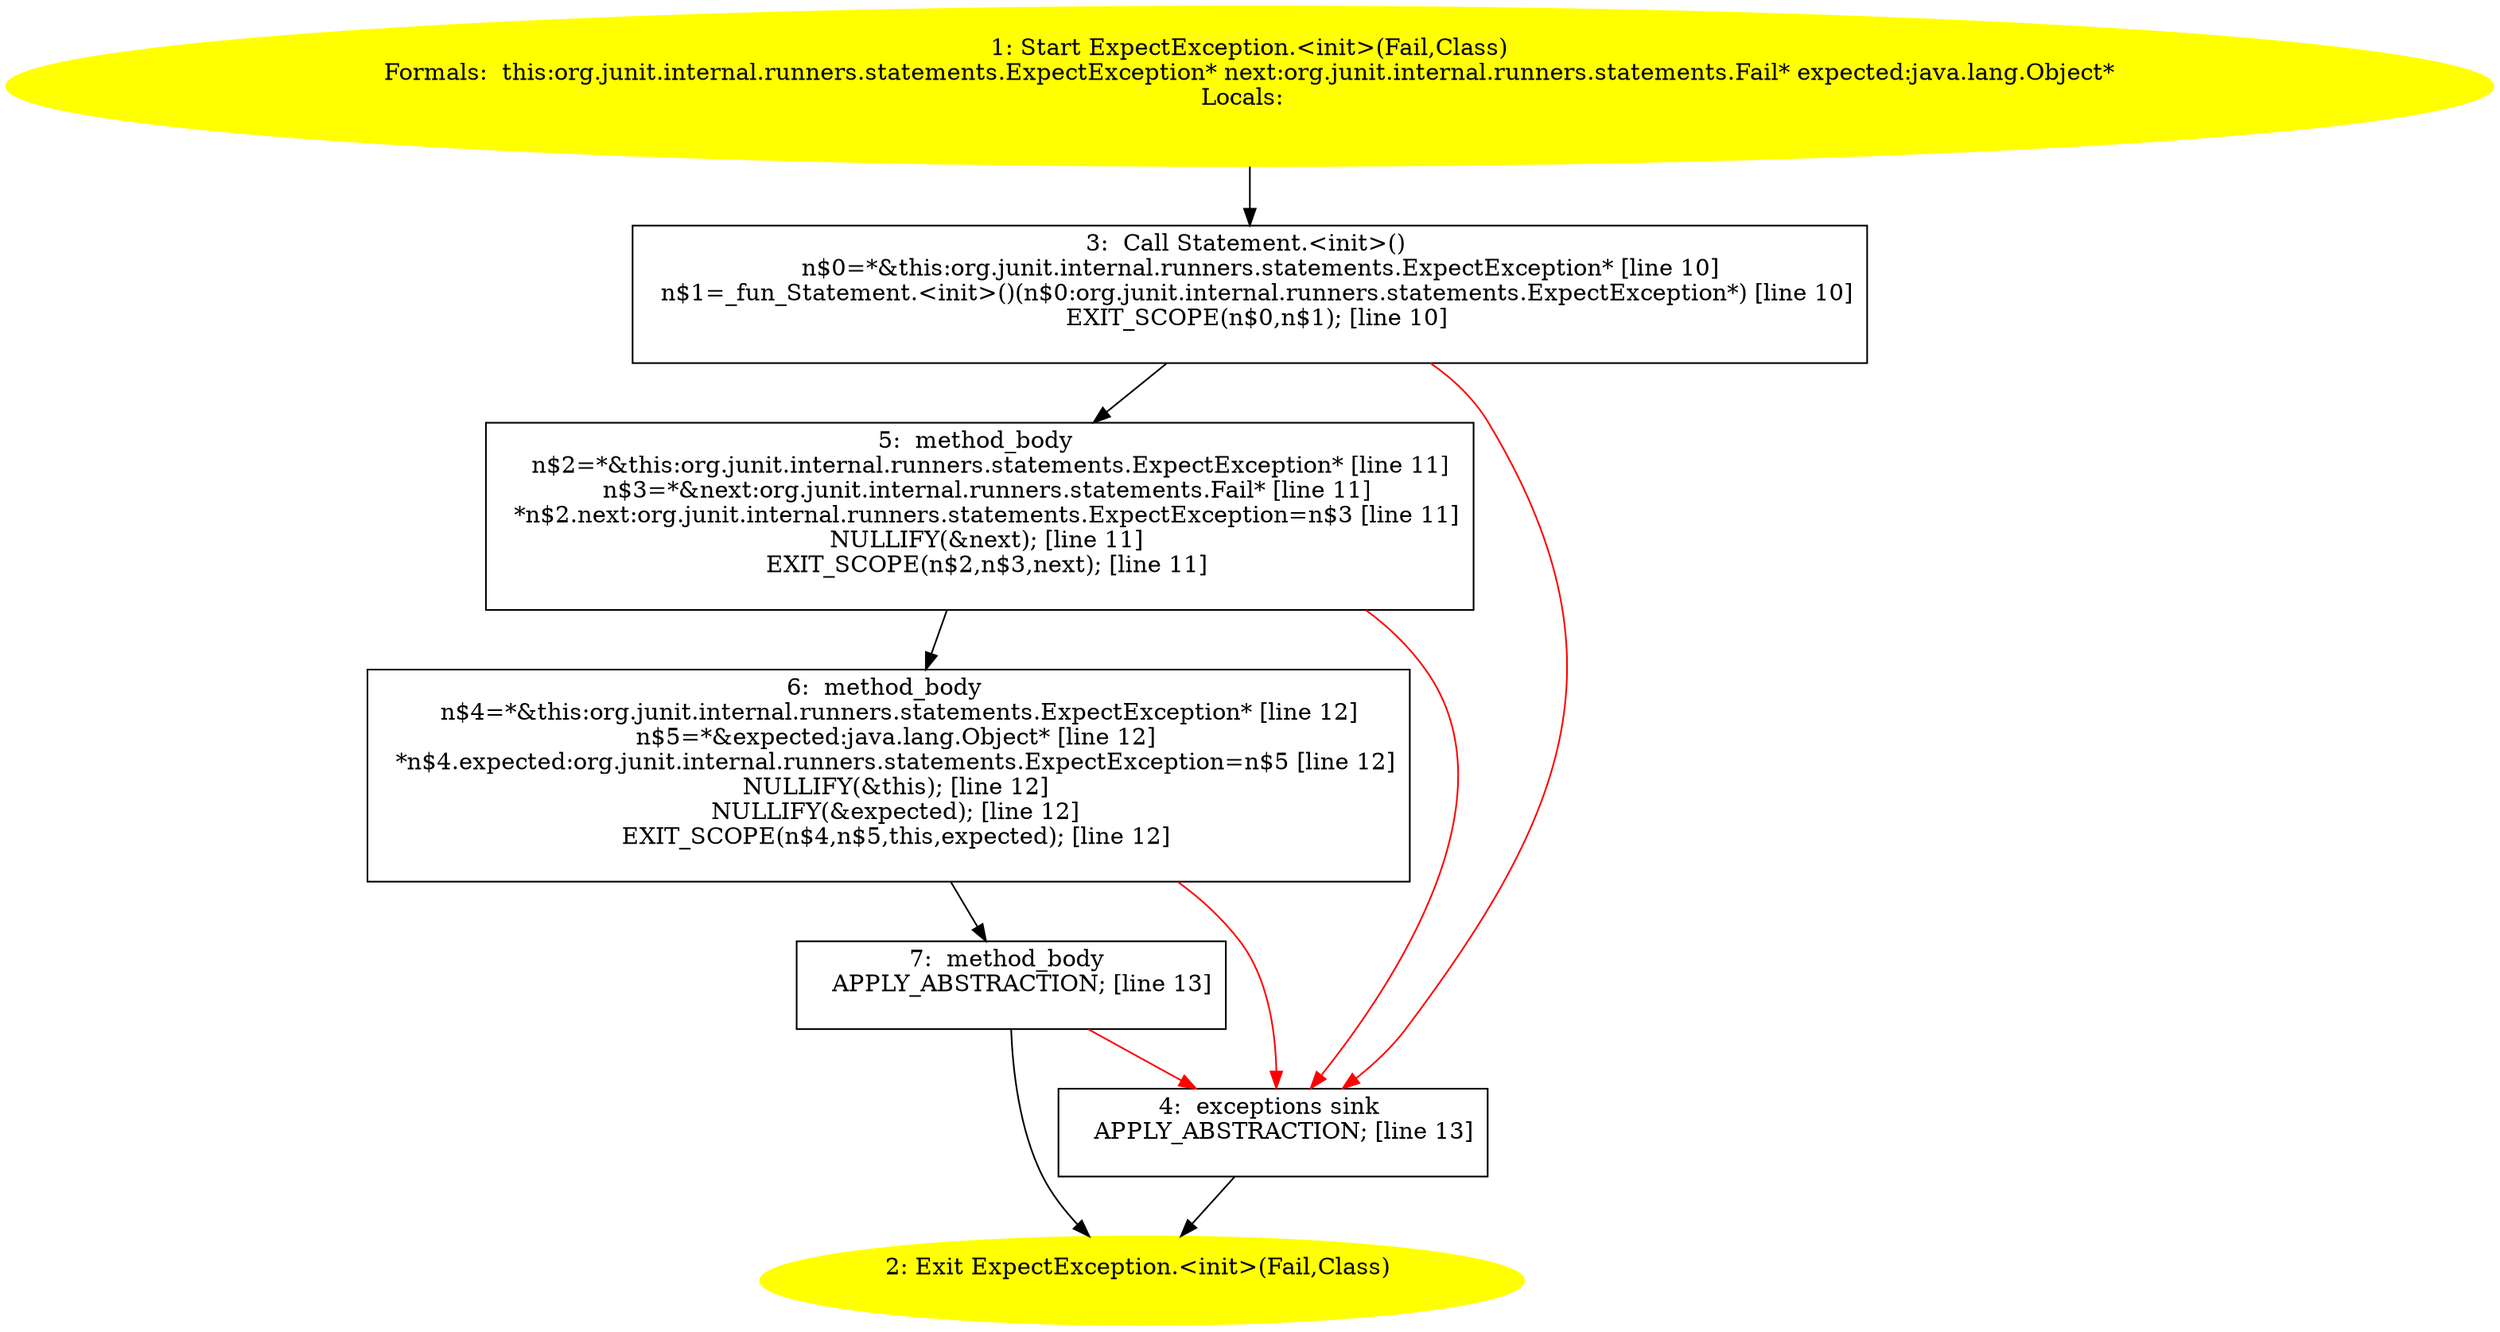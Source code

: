 /* @generated */
digraph cfg {
"org.junit.internal.runners.statements.ExpectException.<init>(org.junit.internal.runners.statements.F.29f1a4a96861cbf16c19978df11e83a2_1" [label="1: Start ExpectException.<init>(Fail,Class)\nFormals:  this:org.junit.internal.runners.statements.ExpectException* next:org.junit.internal.runners.statements.Fail* expected:java.lang.Object*\nLocals:  \n  " color=yellow style=filled]
	

	 "org.junit.internal.runners.statements.ExpectException.<init>(org.junit.internal.runners.statements.F.29f1a4a96861cbf16c19978df11e83a2_1" -> "org.junit.internal.runners.statements.ExpectException.<init>(org.junit.internal.runners.statements.F.29f1a4a96861cbf16c19978df11e83a2_3" ;
"org.junit.internal.runners.statements.ExpectException.<init>(org.junit.internal.runners.statements.F.29f1a4a96861cbf16c19978df11e83a2_2" [label="2: Exit ExpectException.<init>(Fail,Class) \n  " color=yellow style=filled]
	

"org.junit.internal.runners.statements.ExpectException.<init>(org.junit.internal.runners.statements.F.29f1a4a96861cbf16c19978df11e83a2_3" [label="3:  Call Statement.<init>() \n   n$0=*&this:org.junit.internal.runners.statements.ExpectException* [line 10]\n  n$1=_fun_Statement.<init>()(n$0:org.junit.internal.runners.statements.ExpectException*) [line 10]\n  EXIT_SCOPE(n$0,n$1); [line 10]\n " shape="box"]
	

	 "org.junit.internal.runners.statements.ExpectException.<init>(org.junit.internal.runners.statements.F.29f1a4a96861cbf16c19978df11e83a2_3" -> "org.junit.internal.runners.statements.ExpectException.<init>(org.junit.internal.runners.statements.F.29f1a4a96861cbf16c19978df11e83a2_5" ;
	 "org.junit.internal.runners.statements.ExpectException.<init>(org.junit.internal.runners.statements.F.29f1a4a96861cbf16c19978df11e83a2_3" -> "org.junit.internal.runners.statements.ExpectException.<init>(org.junit.internal.runners.statements.F.29f1a4a96861cbf16c19978df11e83a2_4" [color="red" ];
"org.junit.internal.runners.statements.ExpectException.<init>(org.junit.internal.runners.statements.F.29f1a4a96861cbf16c19978df11e83a2_4" [label="4:  exceptions sink \n   APPLY_ABSTRACTION; [line 13]\n " shape="box"]
	

	 "org.junit.internal.runners.statements.ExpectException.<init>(org.junit.internal.runners.statements.F.29f1a4a96861cbf16c19978df11e83a2_4" -> "org.junit.internal.runners.statements.ExpectException.<init>(org.junit.internal.runners.statements.F.29f1a4a96861cbf16c19978df11e83a2_2" ;
"org.junit.internal.runners.statements.ExpectException.<init>(org.junit.internal.runners.statements.F.29f1a4a96861cbf16c19978df11e83a2_5" [label="5:  method_body \n   n$2=*&this:org.junit.internal.runners.statements.ExpectException* [line 11]\n  n$3=*&next:org.junit.internal.runners.statements.Fail* [line 11]\n  *n$2.next:org.junit.internal.runners.statements.ExpectException=n$3 [line 11]\n  NULLIFY(&next); [line 11]\n  EXIT_SCOPE(n$2,n$3,next); [line 11]\n " shape="box"]
	

	 "org.junit.internal.runners.statements.ExpectException.<init>(org.junit.internal.runners.statements.F.29f1a4a96861cbf16c19978df11e83a2_5" -> "org.junit.internal.runners.statements.ExpectException.<init>(org.junit.internal.runners.statements.F.29f1a4a96861cbf16c19978df11e83a2_6" ;
	 "org.junit.internal.runners.statements.ExpectException.<init>(org.junit.internal.runners.statements.F.29f1a4a96861cbf16c19978df11e83a2_5" -> "org.junit.internal.runners.statements.ExpectException.<init>(org.junit.internal.runners.statements.F.29f1a4a96861cbf16c19978df11e83a2_4" [color="red" ];
"org.junit.internal.runners.statements.ExpectException.<init>(org.junit.internal.runners.statements.F.29f1a4a96861cbf16c19978df11e83a2_6" [label="6:  method_body \n   n$4=*&this:org.junit.internal.runners.statements.ExpectException* [line 12]\n  n$5=*&expected:java.lang.Object* [line 12]\n  *n$4.expected:org.junit.internal.runners.statements.ExpectException=n$5 [line 12]\n  NULLIFY(&this); [line 12]\n  NULLIFY(&expected); [line 12]\n  EXIT_SCOPE(n$4,n$5,this,expected); [line 12]\n " shape="box"]
	

	 "org.junit.internal.runners.statements.ExpectException.<init>(org.junit.internal.runners.statements.F.29f1a4a96861cbf16c19978df11e83a2_6" -> "org.junit.internal.runners.statements.ExpectException.<init>(org.junit.internal.runners.statements.F.29f1a4a96861cbf16c19978df11e83a2_7" ;
	 "org.junit.internal.runners.statements.ExpectException.<init>(org.junit.internal.runners.statements.F.29f1a4a96861cbf16c19978df11e83a2_6" -> "org.junit.internal.runners.statements.ExpectException.<init>(org.junit.internal.runners.statements.F.29f1a4a96861cbf16c19978df11e83a2_4" [color="red" ];
"org.junit.internal.runners.statements.ExpectException.<init>(org.junit.internal.runners.statements.F.29f1a4a96861cbf16c19978df11e83a2_7" [label="7:  method_body \n   APPLY_ABSTRACTION; [line 13]\n " shape="box"]
	

	 "org.junit.internal.runners.statements.ExpectException.<init>(org.junit.internal.runners.statements.F.29f1a4a96861cbf16c19978df11e83a2_7" -> "org.junit.internal.runners.statements.ExpectException.<init>(org.junit.internal.runners.statements.F.29f1a4a96861cbf16c19978df11e83a2_2" ;
	 "org.junit.internal.runners.statements.ExpectException.<init>(org.junit.internal.runners.statements.F.29f1a4a96861cbf16c19978df11e83a2_7" -> "org.junit.internal.runners.statements.ExpectException.<init>(org.junit.internal.runners.statements.F.29f1a4a96861cbf16c19978df11e83a2_4" [color="red" ];
}
